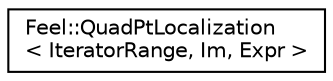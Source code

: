 digraph "Graphical Class Hierarchy"
{
 // LATEX_PDF_SIZE
  edge [fontname="Helvetica",fontsize="10",labelfontname="Helvetica",labelfontsize="10"];
  node [fontname="Helvetica",fontsize="10",shape=record];
  rankdir="LR";
  Node0 [label="Feel::QuadPtLocalization\l\< IteratorRange, Im, Expr \>",height=0.2,width=0.4,color="black", fillcolor="white", style="filled",URL="$classFeel_1_1QuadPtLocalization.html",tooltip=" "];
}
